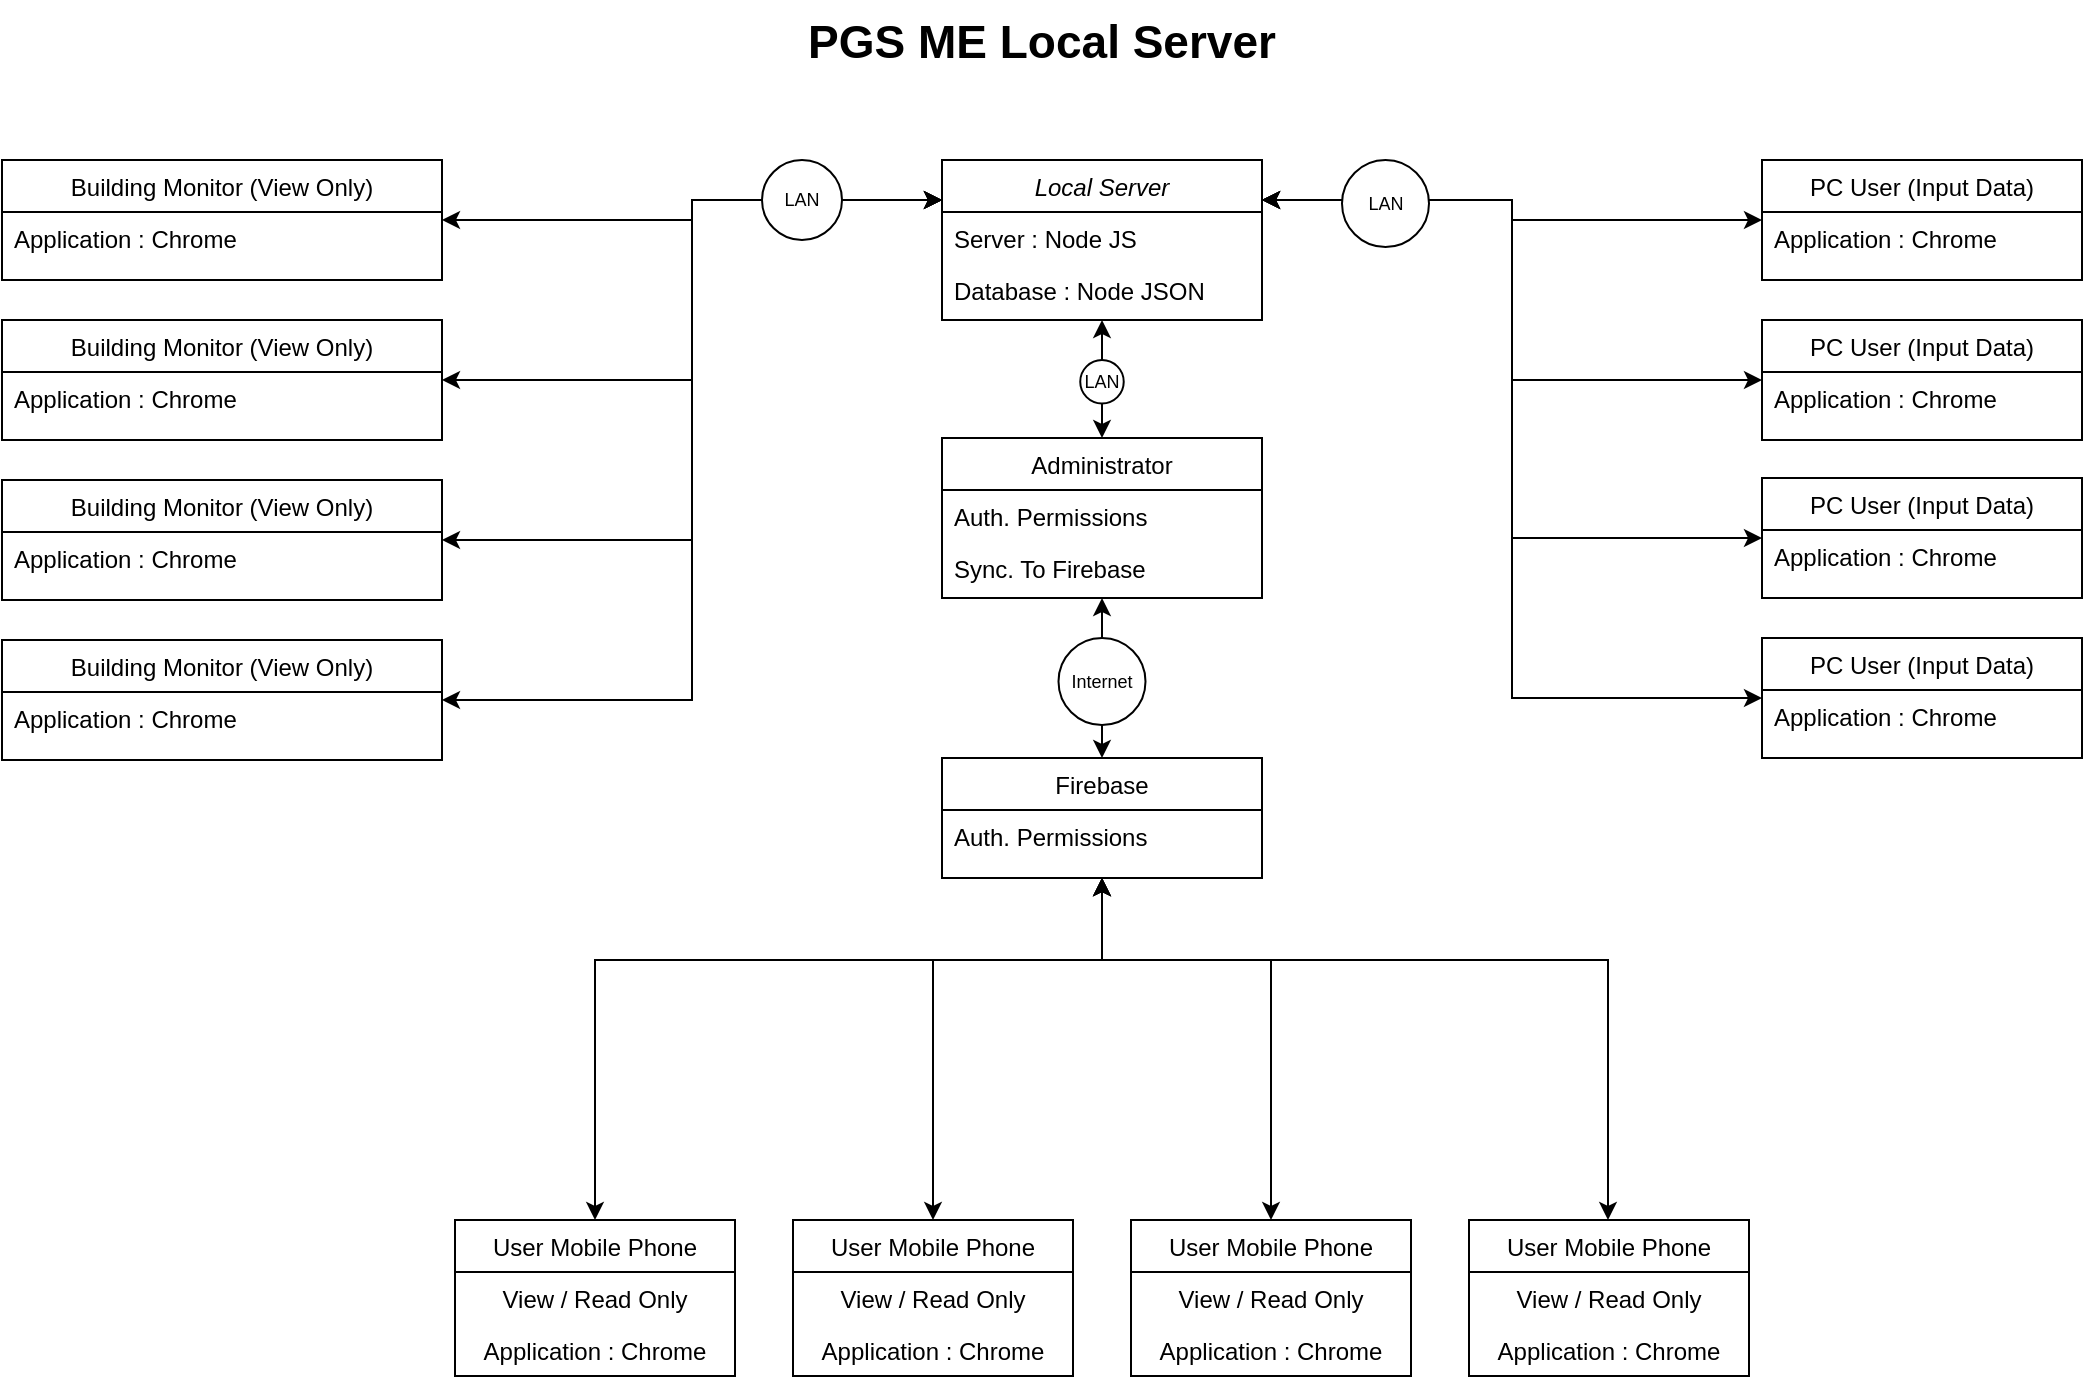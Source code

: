 <mxfile version="20.5.3" type="github">
  <diagram id="C5RBs43oDa-KdzZeNtuy" name="Page-1">
    <mxGraphModel dx="2449" dy="1364" grid="1" gridSize="10" guides="1" tooltips="1" connect="1" arrows="1" fold="1" page="1" pageScale="1" pageWidth="1169" pageHeight="827" math="0" shadow="0">
      <root>
        <mxCell id="WIyWlLk6GJQsqaUBKTNV-0" />
        <mxCell id="WIyWlLk6GJQsqaUBKTNV-1" parent="WIyWlLk6GJQsqaUBKTNV-0" />
        <mxCell id="1xtCKUQWLA_75j9INDmk-97" style="edgeStyle=orthogonalEdgeStyle;rounded=0;sketch=0;orthogonalLoop=1;jettySize=auto;html=1;entryX=0.5;entryY=0;entryDx=0;entryDy=0;shadow=0;fontSize=23;startArrow=classic;startFill=1;" edge="1" parent="WIyWlLk6GJQsqaUBKTNV-1" source="zkfFHV4jXpPFQw0GAbJ--0" target="zkfFHV4jXpPFQw0GAbJ--13">
          <mxGeometry relative="1" as="geometry" />
        </mxCell>
        <mxCell id="zkfFHV4jXpPFQw0GAbJ--0" value="Local Server" style="swimlane;fontStyle=2;align=center;verticalAlign=top;childLayout=stackLayout;horizontal=1;startSize=26;horizontalStack=0;resizeParent=1;resizeLast=0;collapsible=1;marginBottom=0;rounded=0;shadow=0;strokeWidth=1;" parent="WIyWlLk6GJQsqaUBKTNV-1" vertex="1">
          <mxGeometry x="550" y="120" width="160" height="80" as="geometry">
            <mxRectangle x="230" y="140" width="160" height="26" as="alternateBounds" />
          </mxGeometry>
        </mxCell>
        <mxCell id="zkfFHV4jXpPFQw0GAbJ--1" value="Server : Node JS" style="text;align=left;verticalAlign=top;spacingLeft=4;spacingRight=4;overflow=hidden;rotatable=0;points=[[0,0.5],[1,0.5]];portConstraint=eastwest;" parent="zkfFHV4jXpPFQw0GAbJ--0" vertex="1">
          <mxGeometry y="26" width="160" height="26" as="geometry" />
        </mxCell>
        <mxCell id="zkfFHV4jXpPFQw0GAbJ--13" value="Administrator" style="swimlane;fontStyle=0;align=center;verticalAlign=top;childLayout=stackLayout;horizontal=1;startSize=26;horizontalStack=0;resizeParent=1;resizeLast=0;collapsible=1;marginBottom=0;rounded=0;shadow=0;strokeWidth=1;" parent="WIyWlLk6GJQsqaUBKTNV-1" vertex="1">
          <mxGeometry x="550" y="259" width="160" height="80" as="geometry">
            <mxRectangle x="340" y="380" width="170" height="26" as="alternateBounds" />
          </mxGeometry>
        </mxCell>
        <mxCell id="zkfFHV4jXpPFQw0GAbJ--14" value="Auth. Permissions" style="text;align=left;verticalAlign=top;spacingLeft=4;spacingRight=4;overflow=hidden;rotatable=0;points=[[0,0.5],[1,0.5]];portConstraint=eastwest;" parent="zkfFHV4jXpPFQw0GAbJ--13" vertex="1">
          <mxGeometry y="26" width="160" height="26" as="geometry" />
        </mxCell>
        <mxCell id="1xtCKUQWLA_75j9INDmk-20" value="Sync. To Firebase" style="text;align=left;verticalAlign=top;spacingLeft=4;spacingRight=4;overflow=hidden;rotatable=0;points=[[0,0.5],[1,0.5]];portConstraint=eastwest;" vertex="1" parent="zkfFHV4jXpPFQw0GAbJ--13">
          <mxGeometry y="52" width="160" height="26" as="geometry" />
        </mxCell>
        <mxCell id="1xtCKUQWLA_75j9INDmk-93" style="edgeStyle=orthogonalEdgeStyle;rounded=0;sketch=0;orthogonalLoop=1;jettySize=auto;html=1;entryX=1;entryY=0.25;entryDx=0;entryDy=0;shadow=0;fontSize=23;startArrow=classic;startFill=1;" edge="1" parent="WIyWlLk6GJQsqaUBKTNV-1" source="zkfFHV4jXpPFQw0GAbJ--17" target="zkfFHV4jXpPFQw0GAbJ--0">
          <mxGeometry relative="1" as="geometry" />
        </mxCell>
        <mxCell id="zkfFHV4jXpPFQw0GAbJ--17" value="PC User (Input Data)" style="swimlane;fontStyle=0;align=center;verticalAlign=top;childLayout=stackLayout;horizontal=1;startSize=26;horizontalStack=0;resizeParent=1;resizeLast=0;collapsible=1;marginBottom=0;rounded=0;shadow=0;strokeWidth=1;" parent="WIyWlLk6GJQsqaUBKTNV-1" vertex="1">
          <mxGeometry x="960" y="120" width="160" height="60" as="geometry">
            <mxRectangle x="550" y="140" width="160" height="26" as="alternateBounds" />
          </mxGeometry>
        </mxCell>
        <mxCell id="zkfFHV4jXpPFQw0GAbJ--18" value="Application : Chrome" style="text;align=left;verticalAlign=top;spacingLeft=4;spacingRight=4;overflow=hidden;rotatable=0;points=[[0,0.5],[1,0.5]];portConstraint=eastwest;" parent="zkfFHV4jXpPFQw0GAbJ--17" vertex="1">
          <mxGeometry y="26" width="160" height="26" as="geometry" />
        </mxCell>
        <mxCell id="1xtCKUQWLA_75j9INDmk-94" style="edgeStyle=orthogonalEdgeStyle;rounded=0;sketch=0;orthogonalLoop=1;jettySize=auto;html=1;entryX=1;entryY=0.25;entryDx=0;entryDy=0;shadow=0;fontSize=23;startArrow=classic;startFill=1;" edge="1" parent="WIyWlLk6GJQsqaUBKTNV-1" source="1xtCKUQWLA_75j9INDmk-0" target="zkfFHV4jXpPFQw0GAbJ--0">
          <mxGeometry relative="1" as="geometry" />
        </mxCell>
        <mxCell id="1xtCKUQWLA_75j9INDmk-0" value="PC User (Input Data)" style="swimlane;fontStyle=0;align=center;verticalAlign=top;childLayout=stackLayout;horizontal=1;startSize=26;horizontalStack=0;resizeParent=1;resizeLast=0;collapsible=1;marginBottom=0;rounded=0;shadow=0;strokeWidth=1;" vertex="1" parent="WIyWlLk6GJQsqaUBKTNV-1">
          <mxGeometry x="960" y="200" width="160" height="60" as="geometry">
            <mxRectangle x="550" y="140" width="160" height="26" as="alternateBounds" />
          </mxGeometry>
        </mxCell>
        <mxCell id="1xtCKUQWLA_75j9INDmk-1" value="Application : Chrome" style="text;align=left;verticalAlign=top;spacingLeft=4;spacingRight=4;overflow=hidden;rotatable=0;points=[[0,0.5],[1,0.5]];portConstraint=eastwest;" vertex="1" parent="1xtCKUQWLA_75j9INDmk-0">
          <mxGeometry y="26" width="160" height="26" as="geometry" />
        </mxCell>
        <mxCell id="1xtCKUQWLA_75j9INDmk-95" style="edgeStyle=orthogonalEdgeStyle;rounded=0;sketch=0;orthogonalLoop=1;jettySize=auto;html=1;entryX=1;entryY=0.25;entryDx=0;entryDy=0;shadow=0;fontSize=23;startArrow=classic;startFill=1;" edge="1" parent="WIyWlLk6GJQsqaUBKTNV-1" source="1xtCKUQWLA_75j9INDmk-2" target="zkfFHV4jXpPFQw0GAbJ--0">
          <mxGeometry relative="1" as="geometry" />
        </mxCell>
        <mxCell id="1xtCKUQWLA_75j9INDmk-2" value="PC User (Input Data)" style="swimlane;fontStyle=0;align=center;verticalAlign=top;childLayout=stackLayout;horizontal=1;startSize=26;horizontalStack=0;resizeParent=1;resizeLast=0;collapsible=1;marginBottom=0;rounded=0;shadow=0;strokeWidth=1;" vertex="1" parent="WIyWlLk6GJQsqaUBKTNV-1">
          <mxGeometry x="960" y="279" width="160" height="60" as="geometry">
            <mxRectangle x="550" y="140" width="160" height="26" as="alternateBounds" />
          </mxGeometry>
        </mxCell>
        <mxCell id="1xtCKUQWLA_75j9INDmk-3" value="Application : Chrome" style="text;align=left;verticalAlign=top;spacingLeft=4;spacingRight=4;overflow=hidden;rotatable=0;points=[[0,0.5],[1,0.5]];portConstraint=eastwest;" vertex="1" parent="1xtCKUQWLA_75j9INDmk-2">
          <mxGeometry y="26" width="160" height="26" as="geometry" />
        </mxCell>
        <mxCell id="1xtCKUQWLA_75j9INDmk-96" style="edgeStyle=orthogonalEdgeStyle;rounded=0;sketch=0;orthogonalLoop=1;jettySize=auto;html=1;entryX=1;entryY=0.25;entryDx=0;entryDy=0;shadow=0;fontSize=23;startArrow=classic;startFill=1;" edge="1" parent="WIyWlLk6GJQsqaUBKTNV-1" source="1xtCKUQWLA_75j9INDmk-4" target="zkfFHV4jXpPFQw0GAbJ--0">
          <mxGeometry relative="1" as="geometry" />
        </mxCell>
        <mxCell id="1xtCKUQWLA_75j9INDmk-4" value="PC User (Input Data)" style="swimlane;fontStyle=0;align=center;verticalAlign=top;childLayout=stackLayout;horizontal=1;startSize=26;horizontalStack=0;resizeParent=1;resizeLast=0;collapsible=1;marginBottom=0;rounded=0;shadow=0;strokeWidth=1;" vertex="1" parent="WIyWlLk6GJQsqaUBKTNV-1">
          <mxGeometry x="960" y="359" width="160" height="60" as="geometry">
            <mxRectangle x="550" y="140" width="160" height="26" as="alternateBounds" />
          </mxGeometry>
        </mxCell>
        <mxCell id="1xtCKUQWLA_75j9INDmk-5" value="Application : Chrome" style="text;align=left;verticalAlign=top;spacingLeft=4;spacingRight=4;overflow=hidden;rotatable=0;points=[[0,0.5],[1,0.5]];portConstraint=eastwest;" vertex="1" parent="1xtCKUQWLA_75j9INDmk-4">
          <mxGeometry y="26" width="160" height="26" as="geometry" />
        </mxCell>
        <mxCell id="1xtCKUQWLA_75j9INDmk-98" style="edgeStyle=orthogonalEdgeStyle;rounded=0;sketch=0;orthogonalLoop=1;jettySize=auto;html=1;entryX=0.5;entryY=1;entryDx=0;entryDy=0;shadow=0;fontSize=23;startArrow=classic;startFill=1;" edge="1" parent="WIyWlLk6GJQsqaUBKTNV-1" source="1xtCKUQWLA_75j9INDmk-21" target="zkfFHV4jXpPFQw0GAbJ--13">
          <mxGeometry relative="1" as="geometry" />
        </mxCell>
        <mxCell id="1xtCKUQWLA_75j9INDmk-99" style="edgeStyle=orthogonalEdgeStyle;rounded=0;sketch=0;orthogonalLoop=1;jettySize=auto;html=1;entryX=0.5;entryY=0;entryDx=0;entryDy=0;shadow=0;fontSize=23;startArrow=classic;startFill=1;" edge="1" parent="WIyWlLk6GJQsqaUBKTNV-1" source="1xtCKUQWLA_75j9INDmk-21" target="1xtCKUQWLA_75j9INDmk-25">
          <mxGeometry relative="1" as="geometry">
            <Array as="points">
              <mxPoint x="630" y="520" />
              <mxPoint x="377" y="520" />
            </Array>
          </mxGeometry>
        </mxCell>
        <mxCell id="1xtCKUQWLA_75j9INDmk-100" style="edgeStyle=orthogonalEdgeStyle;rounded=0;sketch=0;orthogonalLoop=1;jettySize=auto;html=1;entryX=0.5;entryY=0;entryDx=0;entryDy=0;shadow=0;fontSize=23;startArrow=classic;startFill=1;" edge="1" parent="WIyWlLk6GJQsqaUBKTNV-1" source="1xtCKUQWLA_75j9INDmk-21" target="1xtCKUQWLA_75j9INDmk-27">
          <mxGeometry relative="1" as="geometry">
            <Array as="points">
              <mxPoint x="630" y="520" />
              <mxPoint x="545" y="520" />
            </Array>
          </mxGeometry>
        </mxCell>
        <mxCell id="1xtCKUQWLA_75j9INDmk-101" style="edgeStyle=orthogonalEdgeStyle;rounded=0;sketch=0;orthogonalLoop=1;jettySize=auto;html=1;entryX=0.5;entryY=0;entryDx=0;entryDy=0;shadow=0;fontSize=23;startArrow=classic;startFill=1;" edge="1" parent="WIyWlLk6GJQsqaUBKTNV-1" source="1xtCKUQWLA_75j9INDmk-21" target="1xtCKUQWLA_75j9INDmk-29">
          <mxGeometry relative="1" as="geometry">
            <Array as="points">
              <mxPoint x="630" y="520" />
              <mxPoint x="715" y="520" />
            </Array>
          </mxGeometry>
        </mxCell>
        <mxCell id="1xtCKUQWLA_75j9INDmk-102" style="edgeStyle=orthogonalEdgeStyle;rounded=0;sketch=0;orthogonalLoop=1;jettySize=auto;html=1;shadow=0;fontSize=23;startArrow=classic;startFill=1;" edge="1" parent="WIyWlLk6GJQsqaUBKTNV-1" source="1xtCKUQWLA_75j9INDmk-21" target="1xtCKUQWLA_75j9INDmk-31">
          <mxGeometry relative="1" as="geometry">
            <Array as="points">
              <mxPoint x="630" y="520" />
              <mxPoint x="883" y="520" />
            </Array>
          </mxGeometry>
        </mxCell>
        <mxCell id="1xtCKUQWLA_75j9INDmk-21" value="Firebase" style="swimlane;fontStyle=0;align=center;verticalAlign=top;childLayout=stackLayout;horizontal=1;startSize=26;horizontalStack=0;resizeParent=1;resizeLast=0;collapsible=1;marginBottom=0;rounded=0;shadow=0;strokeWidth=1;" vertex="1" parent="WIyWlLk6GJQsqaUBKTNV-1">
          <mxGeometry x="550" y="419" width="160" height="60" as="geometry">
            <mxRectangle x="340" y="380" width="170" height="26" as="alternateBounds" />
          </mxGeometry>
        </mxCell>
        <mxCell id="1xtCKUQWLA_75j9INDmk-22" value="Auth. Permissions" style="text;align=left;verticalAlign=top;spacingLeft=4;spacingRight=4;overflow=hidden;rotatable=0;points=[[0,0.5],[1,0.5]];portConstraint=eastwest;" vertex="1" parent="1xtCKUQWLA_75j9INDmk-21">
          <mxGeometry y="26" width="160" height="26" as="geometry" />
        </mxCell>
        <mxCell id="1xtCKUQWLA_75j9INDmk-25" value="User Mobile Phone" style="swimlane;fontStyle=0;align=center;verticalAlign=top;childLayout=stackLayout;horizontal=1;startSize=26;horizontalStack=0;resizeParent=1;resizeLast=0;collapsible=1;marginBottom=0;rounded=0;shadow=0;strokeWidth=1;" vertex="1" parent="WIyWlLk6GJQsqaUBKTNV-1">
          <mxGeometry x="306.5" y="650" width="140" height="78" as="geometry">
            <mxRectangle x="340" y="380" width="170" height="26" as="alternateBounds" />
          </mxGeometry>
        </mxCell>
        <mxCell id="1xtCKUQWLA_75j9INDmk-26" value="View / Read Only" style="text;align=center;verticalAlign=top;spacingLeft=4;spacingRight=4;overflow=hidden;rotatable=0;points=[[0,0.5],[1,0.5]];portConstraint=eastwest;" vertex="1" parent="1xtCKUQWLA_75j9INDmk-25">
          <mxGeometry y="26" width="140" height="26" as="geometry" />
        </mxCell>
        <mxCell id="1xtCKUQWLA_75j9INDmk-41" value="Application : Chrome" style="text;align=center;verticalAlign=top;spacingLeft=4;spacingRight=4;overflow=hidden;rotatable=0;points=[[0,0.5],[1,0.5]];portConstraint=eastwest;" vertex="1" parent="1xtCKUQWLA_75j9INDmk-25">
          <mxGeometry y="52" width="140" height="26" as="geometry" />
        </mxCell>
        <mxCell id="1xtCKUQWLA_75j9INDmk-27" value="User Mobile Phone" style="swimlane;fontStyle=0;align=center;verticalAlign=top;childLayout=stackLayout;horizontal=1;startSize=26;horizontalStack=0;resizeParent=1;resizeLast=0;collapsible=1;marginBottom=0;rounded=0;shadow=0;strokeWidth=1;" vertex="1" parent="WIyWlLk6GJQsqaUBKTNV-1">
          <mxGeometry x="475.5" y="650" width="140" height="78" as="geometry">
            <mxRectangle x="340" y="380" width="170" height="26" as="alternateBounds" />
          </mxGeometry>
        </mxCell>
        <mxCell id="1xtCKUQWLA_75j9INDmk-28" value="View / Read Only" style="text;align=center;verticalAlign=top;spacingLeft=4;spacingRight=4;overflow=hidden;rotatable=0;points=[[0,0.5],[1,0.5]];portConstraint=eastwest;" vertex="1" parent="1xtCKUQWLA_75j9INDmk-27">
          <mxGeometry y="26" width="140" height="26" as="geometry" />
        </mxCell>
        <mxCell id="1xtCKUQWLA_75j9INDmk-38" value="Application : Chrome" style="text;align=center;verticalAlign=top;spacingLeft=4;spacingRight=4;overflow=hidden;rotatable=0;points=[[0,0.5],[1,0.5]];portConstraint=eastwest;" vertex="1" parent="1xtCKUQWLA_75j9INDmk-27">
          <mxGeometry y="52" width="140" height="26" as="geometry" />
        </mxCell>
        <mxCell id="1xtCKUQWLA_75j9INDmk-29" value="User Mobile Phone" style="swimlane;fontStyle=0;align=center;verticalAlign=top;childLayout=stackLayout;horizontal=1;startSize=26;horizontalStack=0;resizeParent=1;resizeLast=0;collapsible=1;marginBottom=0;rounded=0;shadow=0;strokeWidth=1;" vertex="1" parent="WIyWlLk6GJQsqaUBKTNV-1">
          <mxGeometry x="644.5" y="650" width="140" height="78" as="geometry">
            <mxRectangle x="340" y="380" width="170" height="26" as="alternateBounds" />
          </mxGeometry>
        </mxCell>
        <mxCell id="1xtCKUQWLA_75j9INDmk-30" value="View / Read Only" style="text;align=center;verticalAlign=top;spacingLeft=4;spacingRight=4;overflow=hidden;rotatable=0;points=[[0,0.5],[1,0.5]];portConstraint=eastwest;" vertex="1" parent="1xtCKUQWLA_75j9INDmk-29">
          <mxGeometry y="26" width="140" height="26" as="geometry" />
        </mxCell>
        <mxCell id="1xtCKUQWLA_75j9INDmk-39" value="Application : Chrome" style="text;align=center;verticalAlign=top;spacingLeft=4;spacingRight=4;overflow=hidden;rotatable=0;points=[[0,0.5],[1,0.5]];portConstraint=eastwest;" vertex="1" parent="1xtCKUQWLA_75j9INDmk-29">
          <mxGeometry y="52" width="140" height="26" as="geometry" />
        </mxCell>
        <mxCell id="1xtCKUQWLA_75j9INDmk-31" value="User Mobile Phone" style="swimlane;fontStyle=0;align=center;verticalAlign=top;childLayout=stackLayout;horizontal=1;startSize=26;horizontalStack=0;resizeParent=1;resizeLast=0;collapsible=1;marginBottom=0;rounded=0;shadow=0;strokeWidth=1;" vertex="1" parent="WIyWlLk6GJQsqaUBKTNV-1">
          <mxGeometry x="813.5" y="650" width="140" height="78" as="geometry">
            <mxRectangle x="340" y="380" width="170" height="26" as="alternateBounds" />
          </mxGeometry>
        </mxCell>
        <mxCell id="1xtCKUQWLA_75j9INDmk-32" value="View / Read Only" style="text;align=center;verticalAlign=top;spacingLeft=4;spacingRight=4;overflow=hidden;rotatable=0;points=[[0,0.5],[1,0.5]];portConstraint=eastwest;" vertex="1" parent="1xtCKUQWLA_75j9INDmk-31">
          <mxGeometry y="26" width="140" height="26" as="geometry" />
        </mxCell>
        <mxCell id="1xtCKUQWLA_75j9INDmk-40" value="Application : Chrome" style="text;align=center;verticalAlign=top;spacingLeft=4;spacingRight=4;overflow=hidden;rotatable=0;points=[[0,0.5],[1,0.5]];portConstraint=eastwest;" vertex="1" parent="1xtCKUQWLA_75j9INDmk-31">
          <mxGeometry y="52" width="140" height="26" as="geometry" />
        </mxCell>
        <mxCell id="1xtCKUQWLA_75j9INDmk-42" value="PGS ME Local Server" style="text;align=center;verticalAlign=top;spacingLeft=4;spacingRight=4;overflow=hidden;rotatable=0;points=[[0,0.5],[1,0.5]];portConstraint=eastwest;fontStyle=1;fontSize=23;" vertex="1" parent="WIyWlLk6GJQsqaUBKTNV-1">
          <mxGeometry x="120" y="40" width="960" height="40" as="geometry" />
        </mxCell>
        <mxCell id="1xtCKUQWLA_75j9INDmk-87" style="edgeStyle=orthogonalEdgeStyle;rounded=0;sketch=0;orthogonalLoop=1;jettySize=auto;html=1;entryX=0;entryY=0.25;entryDx=0;entryDy=0;shadow=0;fontSize=23;startArrow=classic;startFill=1;" edge="1" parent="WIyWlLk6GJQsqaUBKTNV-1" source="1xtCKUQWLA_75j9INDmk-43" target="zkfFHV4jXpPFQw0GAbJ--0">
          <mxGeometry relative="1" as="geometry" />
        </mxCell>
        <mxCell id="1xtCKUQWLA_75j9INDmk-43" value="Building Monitor (View Only)" style="swimlane;fontStyle=0;align=center;verticalAlign=top;childLayout=stackLayout;horizontal=1;startSize=26;horizontalStack=0;resizeParent=1;resizeLast=0;collapsible=1;marginBottom=0;rounded=0;shadow=0;strokeWidth=1;" vertex="1" parent="WIyWlLk6GJQsqaUBKTNV-1">
          <mxGeometry x="80" y="120" width="220" height="60" as="geometry">
            <mxRectangle x="550" y="140" width="160" height="26" as="alternateBounds" />
          </mxGeometry>
        </mxCell>
        <mxCell id="1xtCKUQWLA_75j9INDmk-44" value="Application : Chrome" style="text;align=left;verticalAlign=top;spacingLeft=4;spacingRight=4;overflow=hidden;rotatable=0;points=[[0,0.5],[1,0.5]];portConstraint=eastwest;" vertex="1" parent="1xtCKUQWLA_75j9INDmk-43">
          <mxGeometry y="26" width="220" height="26" as="geometry" />
        </mxCell>
        <mxCell id="1xtCKUQWLA_75j9INDmk-90" style="edgeStyle=orthogonalEdgeStyle;rounded=0;sketch=0;orthogonalLoop=1;jettySize=auto;html=1;entryX=0;entryY=0.25;entryDx=0;entryDy=0;shadow=0;fontSize=23;startArrow=classic;startFill=1;" edge="1" parent="WIyWlLk6GJQsqaUBKTNV-1" source="1xtCKUQWLA_75j9INDmk-51" target="zkfFHV4jXpPFQw0GAbJ--0">
          <mxGeometry relative="1" as="geometry" />
        </mxCell>
        <mxCell id="1xtCKUQWLA_75j9INDmk-51" value="Building Monitor (View Only)" style="swimlane;fontStyle=0;align=center;verticalAlign=top;childLayout=stackLayout;horizontal=1;startSize=26;horizontalStack=0;resizeParent=1;resizeLast=0;collapsible=1;marginBottom=0;rounded=0;shadow=0;strokeWidth=1;" vertex="1" parent="WIyWlLk6GJQsqaUBKTNV-1">
          <mxGeometry x="80" y="200" width="220" height="60" as="geometry">
            <mxRectangle x="550" y="140" width="160" height="26" as="alternateBounds" />
          </mxGeometry>
        </mxCell>
        <mxCell id="1xtCKUQWLA_75j9INDmk-52" value="Application : Chrome" style="text;align=left;verticalAlign=top;spacingLeft=4;spacingRight=4;overflow=hidden;rotatable=0;points=[[0,0.5],[1,0.5]];portConstraint=eastwest;" vertex="1" parent="1xtCKUQWLA_75j9INDmk-51">
          <mxGeometry y="26" width="220" height="26" as="geometry" />
        </mxCell>
        <mxCell id="1xtCKUQWLA_75j9INDmk-91" style="edgeStyle=orthogonalEdgeStyle;rounded=0;sketch=0;orthogonalLoop=1;jettySize=auto;html=1;entryX=0;entryY=0.25;entryDx=0;entryDy=0;shadow=0;fontSize=23;startArrow=classic;startFill=1;" edge="1" parent="WIyWlLk6GJQsqaUBKTNV-1" source="1xtCKUQWLA_75j9INDmk-53" target="zkfFHV4jXpPFQw0GAbJ--0">
          <mxGeometry relative="1" as="geometry" />
        </mxCell>
        <mxCell id="1xtCKUQWLA_75j9INDmk-53" value="Building Monitor (View Only)" style="swimlane;fontStyle=0;align=center;verticalAlign=top;childLayout=stackLayout;horizontal=1;startSize=26;horizontalStack=0;resizeParent=1;resizeLast=0;collapsible=1;marginBottom=0;rounded=0;shadow=0;strokeWidth=1;" vertex="1" parent="WIyWlLk6GJQsqaUBKTNV-1">
          <mxGeometry x="80" y="280" width="220" height="60" as="geometry">
            <mxRectangle x="550" y="140" width="160" height="26" as="alternateBounds" />
          </mxGeometry>
        </mxCell>
        <mxCell id="1xtCKUQWLA_75j9INDmk-54" value="Application : Chrome" style="text;align=left;verticalAlign=top;spacingLeft=4;spacingRight=4;overflow=hidden;rotatable=0;points=[[0,0.5],[1,0.5]];portConstraint=eastwest;" vertex="1" parent="1xtCKUQWLA_75j9INDmk-53">
          <mxGeometry y="26" width="220" height="26" as="geometry" />
        </mxCell>
        <mxCell id="1xtCKUQWLA_75j9INDmk-92" style="edgeStyle=orthogonalEdgeStyle;rounded=0;sketch=0;orthogonalLoop=1;jettySize=auto;html=1;entryX=0;entryY=0.25;entryDx=0;entryDy=0;shadow=0;fontSize=23;startArrow=classic;startFill=1;" edge="1" parent="WIyWlLk6GJQsqaUBKTNV-1" source="1xtCKUQWLA_75j9INDmk-55" target="zkfFHV4jXpPFQw0GAbJ--0">
          <mxGeometry relative="1" as="geometry" />
        </mxCell>
        <mxCell id="1xtCKUQWLA_75j9INDmk-55" value="Building Monitor (View Only)" style="swimlane;fontStyle=0;align=center;verticalAlign=top;childLayout=stackLayout;horizontal=1;startSize=26;horizontalStack=0;resizeParent=1;resizeLast=0;collapsible=1;marginBottom=0;rounded=0;shadow=0;strokeWidth=1;" vertex="1" parent="WIyWlLk6GJQsqaUBKTNV-1">
          <mxGeometry x="80" y="360" width="220" height="60" as="geometry">
            <mxRectangle x="550" y="140" width="160" height="26" as="alternateBounds" />
          </mxGeometry>
        </mxCell>
        <mxCell id="1xtCKUQWLA_75j9INDmk-56" value="Application : Chrome" style="text;align=left;verticalAlign=top;spacingLeft=4;spacingRight=4;overflow=hidden;rotatable=0;points=[[0,0.5],[1,0.5]];portConstraint=eastwest;" vertex="1" parent="1xtCKUQWLA_75j9INDmk-55">
          <mxGeometry y="26" width="220" height="26" as="geometry" />
        </mxCell>
        <mxCell id="zkfFHV4jXpPFQw0GAbJ--3" value="Database : Node JSON" style="text;align=left;verticalAlign=top;spacingLeft=4;spacingRight=4;overflow=hidden;rotatable=0;points=[[0,0.5],[1,0.5]];portConstraint=eastwest;rounded=0;shadow=0;html=0;" parent="WIyWlLk6GJQsqaUBKTNV-1" vertex="1">
          <mxGeometry x="550" y="172" width="160" height="26" as="geometry" />
        </mxCell>
        <mxCell id="1xtCKUQWLA_75j9INDmk-113" value="LAN" style="ellipse;whiteSpace=wrap;html=1;aspect=fixed;fontSize=9;" vertex="1" parent="WIyWlLk6GJQsqaUBKTNV-1">
          <mxGeometry x="750" y="120" width="43.5" height="43.5" as="geometry" />
        </mxCell>
        <mxCell id="1xtCKUQWLA_75j9INDmk-114" value="LAN" style="ellipse;whiteSpace=wrap;html=1;aspect=fixed;fontSize=9;flipV=1;flipH=1;" vertex="1" parent="WIyWlLk6GJQsqaUBKTNV-1">
          <mxGeometry x="460" y="120" width="40" height="40" as="geometry" />
        </mxCell>
        <mxCell id="1xtCKUQWLA_75j9INDmk-115" value="Internet" style="ellipse;whiteSpace=wrap;html=1;aspect=fixed;fontSize=9;" vertex="1" parent="WIyWlLk6GJQsqaUBKTNV-1">
          <mxGeometry x="608.25" y="359" width="43.5" height="43.5" as="geometry" />
        </mxCell>
        <mxCell id="1xtCKUQWLA_75j9INDmk-117" value="LAN" style="ellipse;whiteSpace=wrap;html=1;aspect=fixed;fontSize=9;flipV=1;flipH=1;" vertex="1" parent="WIyWlLk6GJQsqaUBKTNV-1">
          <mxGeometry x="619.12" y="220" width="21.75" height="21.75" as="geometry" />
        </mxCell>
      </root>
    </mxGraphModel>
  </diagram>
</mxfile>
